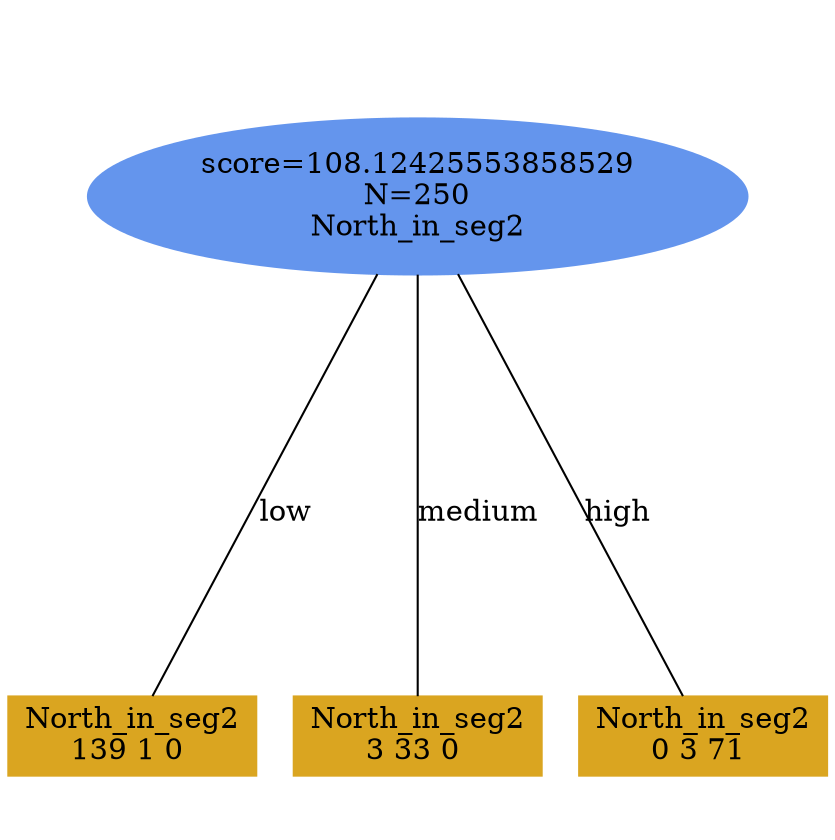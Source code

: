 digraph "DD" {
size = "7.5,10"
ratio=1.0;
center = true;
edge [dir = none];
{ rank = same; node [shape=ellipse, style=filled, color=cornflowerblue];"2386" [label="score=108.12425553858529\nN=250\nNorth_in_seg2"];}
{ rank = same; node [shape=box, style=filled, color=goldenrod];"2387" [label="North_in_seg2\n139 1 0 "];}
{ rank = same; node [shape=box, style=filled, color=goldenrod];"2388" [label="North_in_seg2\n3 33 0 "];}
{ rank = same; node [shape=box, style=filled, color=goldenrod];"2389" [label="North_in_seg2\n0 3 71 "];}
"2386" -> "2387" [label = "low"];
"2386" -> "2388" [label = "medium"];
"2386" -> "2389" [label = "high"];

}